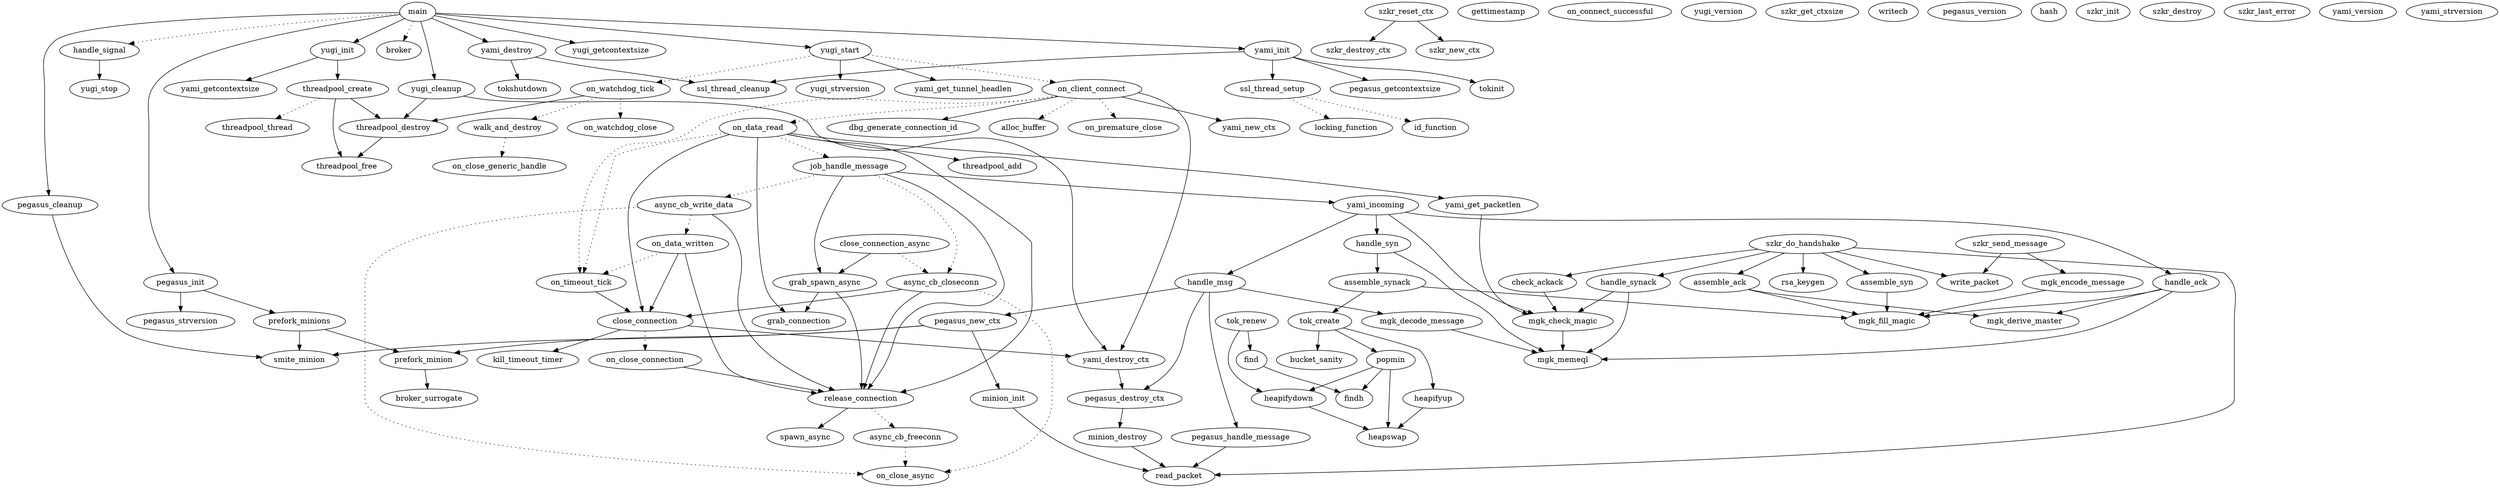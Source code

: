 digraph callgraph {
"on_watchdog_tick" -> "threadpool_destroy" [style=solid];
"on_watchdog_tick" -> "walk_and_destroy" [style=dotted];
"on_watchdog_tick" -> "on_watchdog_close" [style=dotted];
"minion_destroy" -> "read_packet" [style=solid];
"yami_incoming" -> "mgk_check_magic" [style=solid];
"yami_incoming" -> "handle_syn" [style=solid];
"yami_incoming" -> "handle_msg" [style=solid];
"yami_incoming" -> "handle_ack" [style=solid];
"szkr_reset_ctx" -> "szkr_destroy_ctx" [style=solid];
"szkr_reset_ctx" -> "szkr_new_ctx" [style=solid];
"prefork_minions" -> "prefork_minion" [style=solid];
"prefork_minions" -> "smite_minion" [style=solid];
"pegasus_init" -> "pegasus_strversion" [style=solid];
"pegasus_init" -> "prefork_minions" [style=solid];
"handle_synack" -> "mgk_memeql" [style=solid];
"handle_synack" -> "mgk_check_magic" [style=solid];
"yami_get_packetlen" -> "mgk_check_magic" [style=solid];
"close_connection_async" -> "async_cb_closeconn" [style=dotted];
"close_connection_async" -> "grab_spawn_async" [style=solid];
"check_ackack" -> "mgk_check_magic" [style=solid];
"pegasus_handle_message" -> "read_packet" [style=solid];
"threadpool_destroy" -> "threadpool_free" [style=solid];
"pegasus_cleanup" -> "smite_minion" [style=solid];
"async_cb_write_data" -> "on_close_async" [style=dotted];
"async_cb_write_data" -> "on_data_written" [style=dotted];
"async_cb_write_data" -> "release_connection" [style=solid];
"pegasus_destroy_ctx" -> "minion_destroy" [style=solid];
"tok_renew" -> "find" [style=solid];
"tok_renew" -> "heapifydown" [style=solid];
"close_connection" -> "on_close_connection" [style=dotted];
"close_connection" -> "yami_destroy_ctx" [style=solid];
"close_connection" -> "kill_timeout_timer" [style=solid];
"async_cb_closeconn" -> "on_close_async" [style=dotted];
"async_cb_closeconn" -> "close_connection" [style=solid];
"async_cb_closeconn" -> "release_connection" [style=solid];
"threadpool_create" -> "threadpool_free" [style=solid];
"threadpool_create" -> "threadpool_destroy" [style=solid];
"threadpool_create" -> "threadpool_thread" [style=dotted];
"mgk_check_magic" -> "mgk_memeql" [style=solid];
"handle_signal" -> "yugi_stop" [style=solid];
"mgk_encode_message" -> "mgk_fill_magic" [style=solid];
"on_close_connection" -> "release_connection" [style=solid];
"tok_create" -> "popmin" [style=solid];
"tok_create" -> "bucket_sanity" [style=solid];
"tok_create" -> "heapifyup" [style=solid];
"yami_destroy_ctx" -> "pegasus_destroy_ctx" [style=solid];
"yugi_cleanup" -> "threadpool_destroy" [style=solid];
"yugi_cleanup" -> "yami_destroy_ctx" [style=solid];
"handle_msg" -> "pegasus_new_ctx" [style=solid];
"handle_msg" -> "mgk_decode_message" [style=solid];
"handle_msg" -> "pegasus_destroy_ctx" [style=solid];
"handle_msg" -> "pegasus_handle_message" [style=solid];
"heapifydown" -> "heapswap" [style=solid];
"pegasus_new_ctx" -> "prefork_minion" [style=solid];
"pegasus_new_ctx" -> "smite_minion" [style=solid];
"pegasus_new_ctx" -> "minion_init" [style=solid];
"main" -> "pegasus_init" [style=solid];
"main" -> "handle_signal" [style=dotted];
"main" -> "broker" [style=dotted];
"main" -> "yami_destroy" [style=solid];
"main" -> "yugi_cleanup" [style=solid];
"main" -> "yugi_init" [style=solid];
"main" -> "yugi_getcontextsize" [style=solid];
"main" -> "yugi_start" [style=solid];
"main" -> "yami_init" [style=solid];
"main" -> "pegasus_cleanup" [style=solid];
"assemble_syn" -> "mgk_fill_magic" [style=solid];
"szkr_send_message" -> "mgk_encode_message" [style=solid];
"szkr_send_message" -> "write_packet" [style=solid];
"on_data_written" -> "close_connection" [style=solid];
"on_data_written" -> "on_timeout_tick" [style=dotted];
"on_data_written" -> "release_connection" [style=solid];
"minion_init" -> "read_packet" [style=solid];
"release_connection" -> "spawn_async" [style=solid];
"release_connection" -> "async_cb_freeconn" [style=dotted];
"popmin" -> "heapifydown" [style=solid];
"popmin" -> "findh" [style=solid];
"popmin" -> "heapswap" [style=solid];
"async_cb_freeconn" -> "on_close_async" [style=dotted];
"yugi_start" -> "yami_get_tunnel_headlen" [style=solid];
"yugi_start" -> "on_watchdog_tick" [style=dotted];
"yugi_start" -> "on_client_connect" [style=dotted];
"yugi_start" -> "yugi_strversion" [style=solid];
"find" -> "findh" [style=solid];
"job_handle_message" -> "async_cb_closeconn" [style=dotted];
"job_handle_message" -> "release_connection" [style=solid];
"job_handle_message" -> "yami_incoming" [style=solid];
"job_handle_message" -> "grab_spawn_async" [style=solid];
"job_handle_message" -> "async_cb_write_data" [style=dotted];
"ssl_thread_setup" -> "id_function" [style=dotted];
"ssl_thread_setup" -> "locking_function" [style=dotted];
"mgk_decode_message" -> "mgk_memeql" [style=solid];
"yami_destroy" -> "ssl_thread_cleanup" [style=solid];
"yami_destroy" -> "tokshutdown" [style=solid];
"grab_spawn_async" -> "grab_connection" [style=solid];
"grab_spawn_async" -> "release_connection" [style=solid];
"assemble_ack" -> "mgk_fill_magic" [style=solid];
"assemble_ack" -> "mgk_derive_master" [style=solid];
"heapifyup" -> "heapswap" [style=solid];
"on_timeout_tick" -> "close_connection" [style=solid];
"on_client_connect" -> "yami_new_ctx" [style=solid];
"on_client_connect" -> "dbg_generate_connection_id" [style=solid];
"on_client_connect" -> "alloc_buffer" [style=dotted];
"on_client_connect" -> "on_timeout_tick" [style=dotted];
"on_client_connect" -> "on_premature_close" [style=dotted];
"on_client_connect" -> "on_data_read" [style=dotted];
"on_client_connect" -> "yami_destroy_ctx" [style=solid];
"yugi_init" -> "threadpool_create" [style=solid];
"yugi_init" -> "yami_getcontextsize" [style=solid];
"yami_init" -> "ssl_thread_cleanup" [style=solid];
"yami_init" -> "pegasus_getcontextsize" [style=solid];
"yami_init" -> "tokinit" [style=solid];
"yami_init" -> "ssl_thread_setup" [style=solid];
"szkr_do_handshake" -> "rsa_keygen" [style=solid];
"szkr_do_handshake" -> "read_packet" [style=solid];
"szkr_do_handshake" -> "check_ackack" [style=solid];
"szkr_do_handshake" -> "assemble_syn" [style=solid];
"szkr_do_handshake" -> "handle_synack" [style=solid];
"szkr_do_handshake" -> "write_packet" [style=solid];
"szkr_do_handshake" -> "assemble_ack" [style=solid];
"assemble_synack" -> "tok_create" [style=solid];
"assemble_synack" -> "mgk_fill_magic" [style=solid];
"on_data_read" -> "release_connection" [style=solid];
"on_data_read" -> "yami_get_packetlen" [style=solid];
"on_data_read" -> "job_handle_message" [style=dotted];
"on_data_read" -> "threadpool_add" [style=solid];
"on_data_read" -> "close_connection" [style=solid];
"on_data_read" -> "on_timeout_tick" [style=dotted];
"on_data_read" -> "grab_connection" [style=solid];
"handle_ack" -> "mgk_memeql" [style=solid];
"handle_ack" -> "mgk_fill_magic" [style=solid];
"handle_ack" -> "mgk_derive_master" [style=solid];
"walk_and_destroy" -> "on_close_generic_handle" [style=dotted];
"prefork_minion" -> "broker_surrogate" [style=solid];
"handle_syn" -> "mgk_memeql" [style=solid];
"handle_syn" -> "assemble_synack" [style=solid];
"gettimestamp";
"on_connect_successful";
"yugi_version";
"szkr_get_ctxsize";
"writecb";
"pegasus_version";
"hash";
"szkr_init";
"szkr_destroy";
"szkr_last_error";
"yami_version";
"yami_strversion";
}
